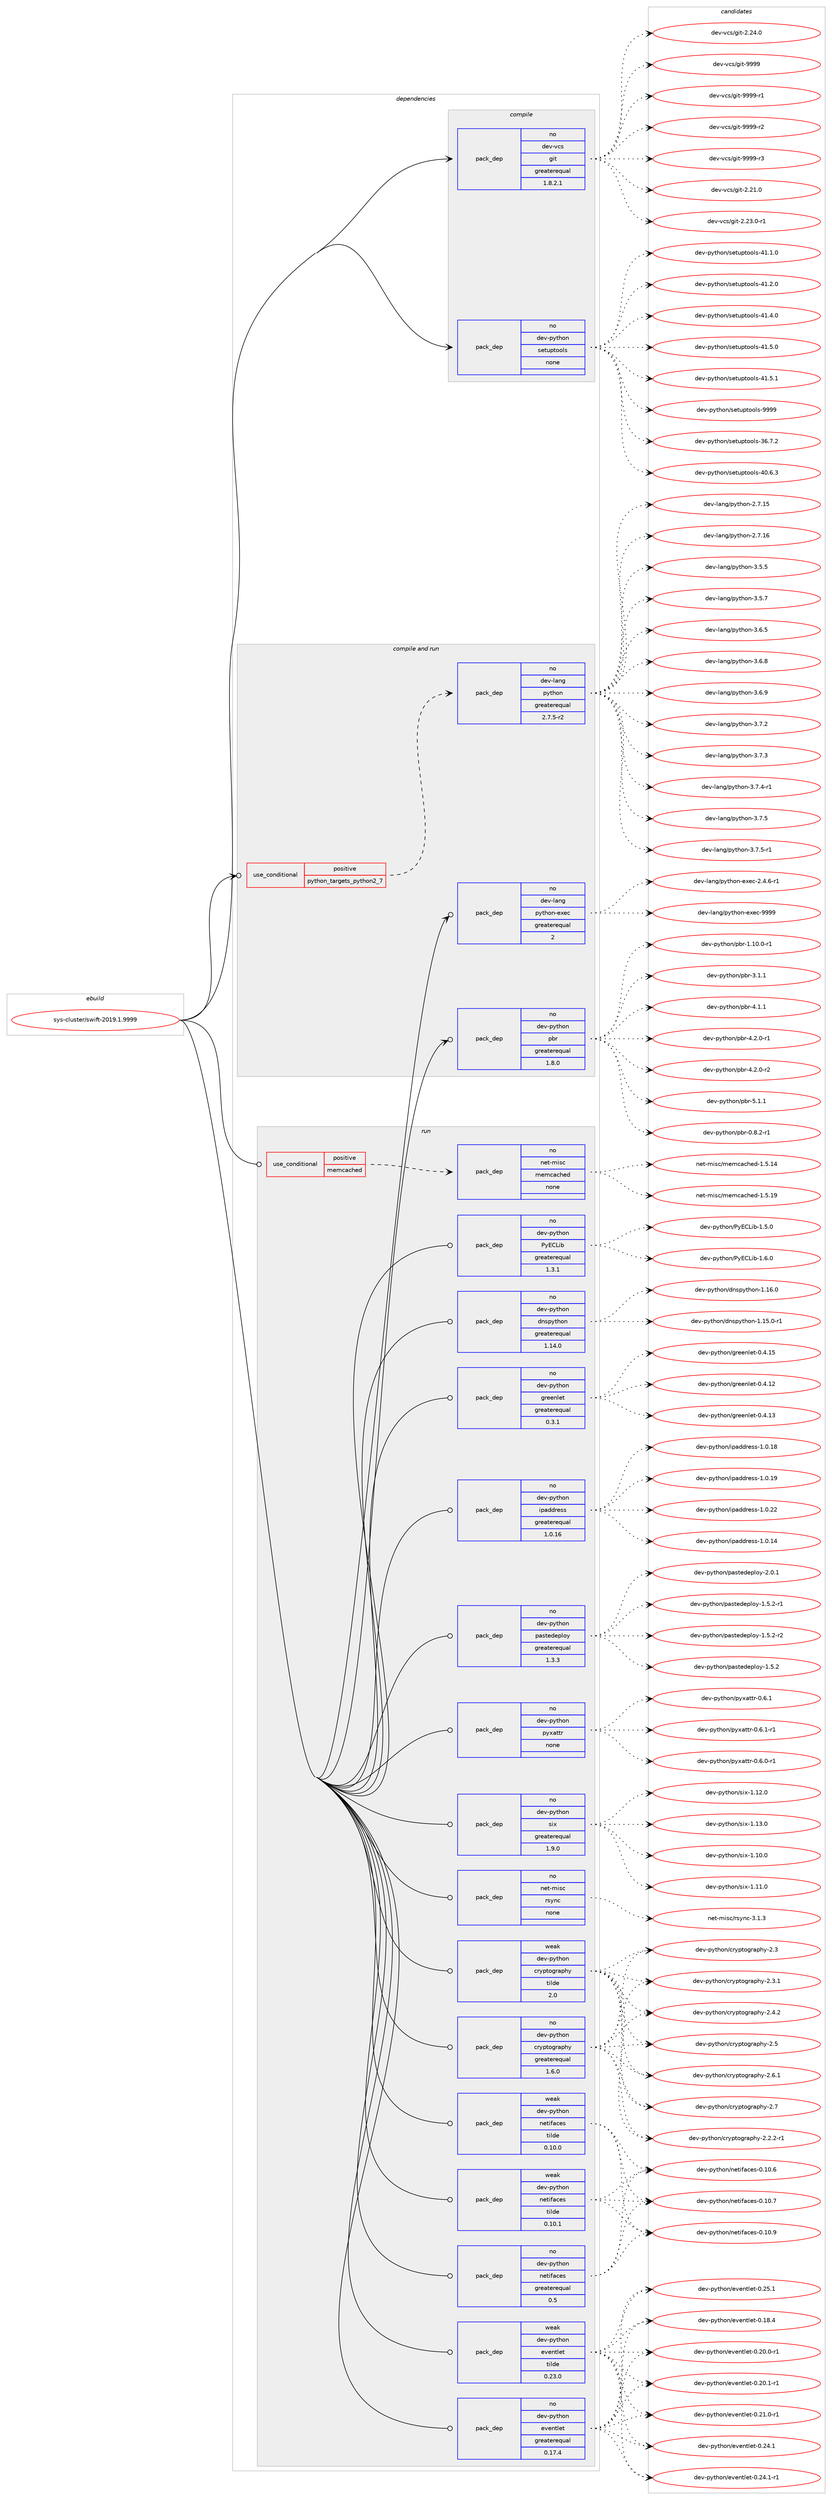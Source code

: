 digraph prolog {

# *************
# Graph options
# *************

newrank=true;
concentrate=true;
compound=true;
graph [rankdir=LR,fontname=Helvetica,fontsize=10,ranksep=1.5];#, ranksep=2.5, nodesep=0.2];
edge  [arrowhead=vee];
node  [fontname=Helvetica,fontsize=10];

# **********
# The ebuild
# **********

subgraph cluster_leftcol {
color=gray;
rank=same;
label=<<i>ebuild</i>>;
id [label="sys-cluster/swift-2019.1.9999", color=red, width=4, href="../sys-cluster/swift-2019.1.9999.svg"];
}

# ****************
# The dependencies
# ****************

subgraph cluster_midcol {
color=gray;
label=<<i>dependencies</i>>;
subgraph cluster_compile {
fillcolor="#eeeeee";
style=filled;
label=<<i>compile</i>>;
subgraph pack658899 {
dependency887912 [label=<<TABLE BORDER="0" CELLBORDER="1" CELLSPACING="0" CELLPADDING="4" WIDTH="220"><TR><TD ROWSPAN="6" CELLPADDING="30">pack_dep</TD></TR><TR><TD WIDTH="110">no</TD></TR><TR><TD>dev-python</TD></TR><TR><TD>setuptools</TD></TR><TR><TD>none</TD></TR><TR><TD></TD></TR></TABLE>>, shape=none, color=blue];
}
id:e -> dependency887912:w [weight=20,style="solid",arrowhead="vee"];
subgraph pack658900 {
dependency887913 [label=<<TABLE BORDER="0" CELLBORDER="1" CELLSPACING="0" CELLPADDING="4" WIDTH="220"><TR><TD ROWSPAN="6" CELLPADDING="30">pack_dep</TD></TR><TR><TD WIDTH="110">no</TD></TR><TR><TD>dev-vcs</TD></TR><TR><TD>git</TD></TR><TR><TD>greaterequal</TD></TR><TR><TD>1.8.2.1</TD></TR></TABLE>>, shape=none, color=blue];
}
id:e -> dependency887913:w [weight=20,style="solid",arrowhead="vee"];
}
subgraph cluster_compileandrun {
fillcolor="#eeeeee";
style=filled;
label=<<i>compile and run</i>>;
subgraph cond213473 {
dependency887914 [label=<<TABLE BORDER="0" CELLBORDER="1" CELLSPACING="0" CELLPADDING="4"><TR><TD ROWSPAN="3" CELLPADDING="10">use_conditional</TD></TR><TR><TD>positive</TD></TR><TR><TD>python_targets_python2_7</TD></TR></TABLE>>, shape=none, color=red];
subgraph pack658901 {
dependency887915 [label=<<TABLE BORDER="0" CELLBORDER="1" CELLSPACING="0" CELLPADDING="4" WIDTH="220"><TR><TD ROWSPAN="6" CELLPADDING="30">pack_dep</TD></TR><TR><TD WIDTH="110">no</TD></TR><TR><TD>dev-lang</TD></TR><TR><TD>python</TD></TR><TR><TD>greaterequal</TD></TR><TR><TD>2.7.5-r2</TD></TR></TABLE>>, shape=none, color=blue];
}
dependency887914:e -> dependency887915:w [weight=20,style="dashed",arrowhead="vee"];
}
id:e -> dependency887914:w [weight=20,style="solid",arrowhead="odotvee"];
subgraph pack658902 {
dependency887916 [label=<<TABLE BORDER="0" CELLBORDER="1" CELLSPACING="0" CELLPADDING="4" WIDTH="220"><TR><TD ROWSPAN="6" CELLPADDING="30">pack_dep</TD></TR><TR><TD WIDTH="110">no</TD></TR><TR><TD>dev-lang</TD></TR><TR><TD>python-exec</TD></TR><TR><TD>greaterequal</TD></TR><TR><TD>2</TD></TR></TABLE>>, shape=none, color=blue];
}
id:e -> dependency887916:w [weight=20,style="solid",arrowhead="odotvee"];
subgraph pack658903 {
dependency887917 [label=<<TABLE BORDER="0" CELLBORDER="1" CELLSPACING="0" CELLPADDING="4" WIDTH="220"><TR><TD ROWSPAN="6" CELLPADDING="30">pack_dep</TD></TR><TR><TD WIDTH="110">no</TD></TR><TR><TD>dev-python</TD></TR><TR><TD>pbr</TD></TR><TR><TD>greaterequal</TD></TR><TR><TD>1.8.0</TD></TR></TABLE>>, shape=none, color=blue];
}
id:e -> dependency887917:w [weight=20,style="solid",arrowhead="odotvee"];
}
subgraph cluster_run {
fillcolor="#eeeeee";
style=filled;
label=<<i>run</i>>;
subgraph cond213474 {
dependency887918 [label=<<TABLE BORDER="0" CELLBORDER="1" CELLSPACING="0" CELLPADDING="4"><TR><TD ROWSPAN="3" CELLPADDING="10">use_conditional</TD></TR><TR><TD>positive</TD></TR><TR><TD>memcached</TD></TR></TABLE>>, shape=none, color=red];
subgraph pack658904 {
dependency887919 [label=<<TABLE BORDER="0" CELLBORDER="1" CELLSPACING="0" CELLPADDING="4" WIDTH="220"><TR><TD ROWSPAN="6" CELLPADDING="30">pack_dep</TD></TR><TR><TD WIDTH="110">no</TD></TR><TR><TD>net-misc</TD></TR><TR><TD>memcached</TD></TR><TR><TD>none</TD></TR><TR><TD></TD></TR></TABLE>>, shape=none, color=blue];
}
dependency887918:e -> dependency887919:w [weight=20,style="dashed",arrowhead="vee"];
}
id:e -> dependency887918:w [weight=20,style="solid",arrowhead="odot"];
subgraph pack658905 {
dependency887920 [label=<<TABLE BORDER="0" CELLBORDER="1" CELLSPACING="0" CELLPADDING="4" WIDTH="220"><TR><TD ROWSPAN="6" CELLPADDING="30">pack_dep</TD></TR><TR><TD WIDTH="110">no</TD></TR><TR><TD>dev-python</TD></TR><TR><TD>PyECLib</TD></TR><TR><TD>greaterequal</TD></TR><TR><TD>1.3.1</TD></TR></TABLE>>, shape=none, color=blue];
}
id:e -> dependency887920:w [weight=20,style="solid",arrowhead="odot"];
subgraph pack658906 {
dependency887921 [label=<<TABLE BORDER="0" CELLBORDER="1" CELLSPACING="0" CELLPADDING="4" WIDTH="220"><TR><TD ROWSPAN="6" CELLPADDING="30">pack_dep</TD></TR><TR><TD WIDTH="110">no</TD></TR><TR><TD>dev-python</TD></TR><TR><TD>cryptography</TD></TR><TR><TD>greaterequal</TD></TR><TR><TD>1.6.0</TD></TR></TABLE>>, shape=none, color=blue];
}
id:e -> dependency887921:w [weight=20,style="solid",arrowhead="odot"];
subgraph pack658907 {
dependency887922 [label=<<TABLE BORDER="0" CELLBORDER="1" CELLSPACING="0" CELLPADDING="4" WIDTH="220"><TR><TD ROWSPAN="6" CELLPADDING="30">pack_dep</TD></TR><TR><TD WIDTH="110">no</TD></TR><TR><TD>dev-python</TD></TR><TR><TD>dnspython</TD></TR><TR><TD>greaterequal</TD></TR><TR><TD>1.14.0</TD></TR></TABLE>>, shape=none, color=blue];
}
id:e -> dependency887922:w [weight=20,style="solid",arrowhead="odot"];
subgraph pack658908 {
dependency887923 [label=<<TABLE BORDER="0" CELLBORDER="1" CELLSPACING="0" CELLPADDING="4" WIDTH="220"><TR><TD ROWSPAN="6" CELLPADDING="30">pack_dep</TD></TR><TR><TD WIDTH="110">no</TD></TR><TR><TD>dev-python</TD></TR><TR><TD>eventlet</TD></TR><TR><TD>greaterequal</TD></TR><TR><TD>0.17.4</TD></TR></TABLE>>, shape=none, color=blue];
}
id:e -> dependency887923:w [weight=20,style="solid",arrowhead="odot"];
subgraph pack658909 {
dependency887924 [label=<<TABLE BORDER="0" CELLBORDER="1" CELLSPACING="0" CELLPADDING="4" WIDTH="220"><TR><TD ROWSPAN="6" CELLPADDING="30">pack_dep</TD></TR><TR><TD WIDTH="110">no</TD></TR><TR><TD>dev-python</TD></TR><TR><TD>greenlet</TD></TR><TR><TD>greaterequal</TD></TR><TR><TD>0.3.1</TD></TR></TABLE>>, shape=none, color=blue];
}
id:e -> dependency887924:w [weight=20,style="solid",arrowhead="odot"];
subgraph pack658910 {
dependency887925 [label=<<TABLE BORDER="0" CELLBORDER="1" CELLSPACING="0" CELLPADDING="4" WIDTH="220"><TR><TD ROWSPAN="6" CELLPADDING="30">pack_dep</TD></TR><TR><TD WIDTH="110">no</TD></TR><TR><TD>dev-python</TD></TR><TR><TD>ipaddress</TD></TR><TR><TD>greaterequal</TD></TR><TR><TD>1.0.16</TD></TR></TABLE>>, shape=none, color=blue];
}
id:e -> dependency887925:w [weight=20,style="solid",arrowhead="odot"];
subgraph pack658911 {
dependency887926 [label=<<TABLE BORDER="0" CELLBORDER="1" CELLSPACING="0" CELLPADDING="4" WIDTH="220"><TR><TD ROWSPAN="6" CELLPADDING="30">pack_dep</TD></TR><TR><TD WIDTH="110">no</TD></TR><TR><TD>dev-python</TD></TR><TR><TD>netifaces</TD></TR><TR><TD>greaterequal</TD></TR><TR><TD>0.5</TD></TR></TABLE>>, shape=none, color=blue];
}
id:e -> dependency887926:w [weight=20,style="solid",arrowhead="odot"];
subgraph pack658912 {
dependency887927 [label=<<TABLE BORDER="0" CELLBORDER="1" CELLSPACING="0" CELLPADDING="4" WIDTH="220"><TR><TD ROWSPAN="6" CELLPADDING="30">pack_dep</TD></TR><TR><TD WIDTH="110">no</TD></TR><TR><TD>dev-python</TD></TR><TR><TD>pastedeploy</TD></TR><TR><TD>greaterequal</TD></TR><TR><TD>1.3.3</TD></TR></TABLE>>, shape=none, color=blue];
}
id:e -> dependency887927:w [weight=20,style="solid",arrowhead="odot"];
subgraph pack658913 {
dependency887928 [label=<<TABLE BORDER="0" CELLBORDER="1" CELLSPACING="0" CELLPADDING="4" WIDTH="220"><TR><TD ROWSPAN="6" CELLPADDING="30">pack_dep</TD></TR><TR><TD WIDTH="110">no</TD></TR><TR><TD>dev-python</TD></TR><TR><TD>pyxattr</TD></TR><TR><TD>none</TD></TR><TR><TD></TD></TR></TABLE>>, shape=none, color=blue];
}
id:e -> dependency887928:w [weight=20,style="solid",arrowhead="odot"];
subgraph pack658914 {
dependency887929 [label=<<TABLE BORDER="0" CELLBORDER="1" CELLSPACING="0" CELLPADDING="4" WIDTH="220"><TR><TD ROWSPAN="6" CELLPADDING="30">pack_dep</TD></TR><TR><TD WIDTH="110">no</TD></TR><TR><TD>dev-python</TD></TR><TR><TD>six</TD></TR><TR><TD>greaterequal</TD></TR><TR><TD>1.9.0</TD></TR></TABLE>>, shape=none, color=blue];
}
id:e -> dependency887929:w [weight=20,style="solid",arrowhead="odot"];
subgraph pack658915 {
dependency887930 [label=<<TABLE BORDER="0" CELLBORDER="1" CELLSPACING="0" CELLPADDING="4" WIDTH="220"><TR><TD ROWSPAN="6" CELLPADDING="30">pack_dep</TD></TR><TR><TD WIDTH="110">no</TD></TR><TR><TD>net-misc</TD></TR><TR><TD>rsync</TD></TR><TR><TD>none</TD></TR><TR><TD></TD></TR></TABLE>>, shape=none, color=blue];
}
id:e -> dependency887930:w [weight=20,style="solid",arrowhead="odot"];
subgraph pack658916 {
dependency887931 [label=<<TABLE BORDER="0" CELLBORDER="1" CELLSPACING="0" CELLPADDING="4" WIDTH="220"><TR><TD ROWSPAN="6" CELLPADDING="30">pack_dep</TD></TR><TR><TD WIDTH="110">weak</TD></TR><TR><TD>dev-python</TD></TR><TR><TD>cryptography</TD></TR><TR><TD>tilde</TD></TR><TR><TD>2.0</TD></TR></TABLE>>, shape=none, color=blue];
}
id:e -> dependency887931:w [weight=20,style="solid",arrowhead="odot"];
subgraph pack658917 {
dependency887932 [label=<<TABLE BORDER="0" CELLBORDER="1" CELLSPACING="0" CELLPADDING="4" WIDTH="220"><TR><TD ROWSPAN="6" CELLPADDING="30">pack_dep</TD></TR><TR><TD WIDTH="110">weak</TD></TR><TR><TD>dev-python</TD></TR><TR><TD>eventlet</TD></TR><TR><TD>tilde</TD></TR><TR><TD>0.23.0</TD></TR></TABLE>>, shape=none, color=blue];
}
id:e -> dependency887932:w [weight=20,style="solid",arrowhead="odot"];
subgraph pack658918 {
dependency887933 [label=<<TABLE BORDER="0" CELLBORDER="1" CELLSPACING="0" CELLPADDING="4" WIDTH="220"><TR><TD ROWSPAN="6" CELLPADDING="30">pack_dep</TD></TR><TR><TD WIDTH="110">weak</TD></TR><TR><TD>dev-python</TD></TR><TR><TD>netifaces</TD></TR><TR><TD>tilde</TD></TR><TR><TD>0.10.0</TD></TR></TABLE>>, shape=none, color=blue];
}
id:e -> dependency887933:w [weight=20,style="solid",arrowhead="odot"];
subgraph pack658919 {
dependency887934 [label=<<TABLE BORDER="0" CELLBORDER="1" CELLSPACING="0" CELLPADDING="4" WIDTH="220"><TR><TD ROWSPAN="6" CELLPADDING="30">pack_dep</TD></TR><TR><TD WIDTH="110">weak</TD></TR><TR><TD>dev-python</TD></TR><TR><TD>netifaces</TD></TR><TR><TD>tilde</TD></TR><TR><TD>0.10.1</TD></TR></TABLE>>, shape=none, color=blue];
}
id:e -> dependency887934:w [weight=20,style="solid",arrowhead="odot"];
}
}

# **************
# The candidates
# **************

subgraph cluster_choices {
rank=same;
color=gray;
label=<<i>candidates</i>>;

subgraph choice658899 {
color=black;
nodesep=1;
choice100101118451121211161041111104711510111611711211611111110811545515446554650 [label="dev-python/setuptools-36.7.2", color=red, width=4,href="../dev-python/setuptools-36.7.2.svg"];
choice100101118451121211161041111104711510111611711211611111110811545524846544651 [label="dev-python/setuptools-40.6.3", color=red, width=4,href="../dev-python/setuptools-40.6.3.svg"];
choice100101118451121211161041111104711510111611711211611111110811545524946494648 [label="dev-python/setuptools-41.1.0", color=red, width=4,href="../dev-python/setuptools-41.1.0.svg"];
choice100101118451121211161041111104711510111611711211611111110811545524946504648 [label="dev-python/setuptools-41.2.0", color=red, width=4,href="../dev-python/setuptools-41.2.0.svg"];
choice100101118451121211161041111104711510111611711211611111110811545524946524648 [label="dev-python/setuptools-41.4.0", color=red, width=4,href="../dev-python/setuptools-41.4.0.svg"];
choice100101118451121211161041111104711510111611711211611111110811545524946534648 [label="dev-python/setuptools-41.5.0", color=red, width=4,href="../dev-python/setuptools-41.5.0.svg"];
choice100101118451121211161041111104711510111611711211611111110811545524946534649 [label="dev-python/setuptools-41.5.1", color=red, width=4,href="../dev-python/setuptools-41.5.1.svg"];
choice10010111845112121116104111110471151011161171121161111111081154557575757 [label="dev-python/setuptools-9999", color=red, width=4,href="../dev-python/setuptools-9999.svg"];
dependency887912:e -> choice100101118451121211161041111104711510111611711211611111110811545515446554650:w [style=dotted,weight="100"];
dependency887912:e -> choice100101118451121211161041111104711510111611711211611111110811545524846544651:w [style=dotted,weight="100"];
dependency887912:e -> choice100101118451121211161041111104711510111611711211611111110811545524946494648:w [style=dotted,weight="100"];
dependency887912:e -> choice100101118451121211161041111104711510111611711211611111110811545524946504648:w [style=dotted,weight="100"];
dependency887912:e -> choice100101118451121211161041111104711510111611711211611111110811545524946524648:w [style=dotted,weight="100"];
dependency887912:e -> choice100101118451121211161041111104711510111611711211611111110811545524946534648:w [style=dotted,weight="100"];
dependency887912:e -> choice100101118451121211161041111104711510111611711211611111110811545524946534649:w [style=dotted,weight="100"];
dependency887912:e -> choice10010111845112121116104111110471151011161171121161111111081154557575757:w [style=dotted,weight="100"];
}
subgraph choice658900 {
color=black;
nodesep=1;
choice10010111845118991154710310511645504650494648 [label="dev-vcs/git-2.21.0", color=red, width=4,href="../dev-vcs/git-2.21.0.svg"];
choice100101118451189911547103105116455046505146484511449 [label="dev-vcs/git-2.23.0-r1", color=red, width=4,href="../dev-vcs/git-2.23.0-r1.svg"];
choice10010111845118991154710310511645504650524648 [label="dev-vcs/git-2.24.0", color=red, width=4,href="../dev-vcs/git-2.24.0.svg"];
choice1001011184511899115471031051164557575757 [label="dev-vcs/git-9999", color=red, width=4,href="../dev-vcs/git-9999.svg"];
choice10010111845118991154710310511645575757574511449 [label="dev-vcs/git-9999-r1", color=red, width=4,href="../dev-vcs/git-9999-r1.svg"];
choice10010111845118991154710310511645575757574511450 [label="dev-vcs/git-9999-r2", color=red, width=4,href="../dev-vcs/git-9999-r2.svg"];
choice10010111845118991154710310511645575757574511451 [label="dev-vcs/git-9999-r3", color=red, width=4,href="../dev-vcs/git-9999-r3.svg"];
dependency887913:e -> choice10010111845118991154710310511645504650494648:w [style=dotted,weight="100"];
dependency887913:e -> choice100101118451189911547103105116455046505146484511449:w [style=dotted,weight="100"];
dependency887913:e -> choice10010111845118991154710310511645504650524648:w [style=dotted,weight="100"];
dependency887913:e -> choice1001011184511899115471031051164557575757:w [style=dotted,weight="100"];
dependency887913:e -> choice10010111845118991154710310511645575757574511449:w [style=dotted,weight="100"];
dependency887913:e -> choice10010111845118991154710310511645575757574511450:w [style=dotted,weight="100"];
dependency887913:e -> choice10010111845118991154710310511645575757574511451:w [style=dotted,weight="100"];
}
subgraph choice658901 {
color=black;
nodesep=1;
choice10010111845108971101034711212111610411111045504655464953 [label="dev-lang/python-2.7.15", color=red, width=4,href="../dev-lang/python-2.7.15.svg"];
choice10010111845108971101034711212111610411111045504655464954 [label="dev-lang/python-2.7.16", color=red, width=4,href="../dev-lang/python-2.7.16.svg"];
choice100101118451089711010347112121116104111110455146534653 [label="dev-lang/python-3.5.5", color=red, width=4,href="../dev-lang/python-3.5.5.svg"];
choice100101118451089711010347112121116104111110455146534655 [label="dev-lang/python-3.5.7", color=red, width=4,href="../dev-lang/python-3.5.7.svg"];
choice100101118451089711010347112121116104111110455146544653 [label="dev-lang/python-3.6.5", color=red, width=4,href="../dev-lang/python-3.6.5.svg"];
choice100101118451089711010347112121116104111110455146544656 [label="dev-lang/python-3.6.8", color=red, width=4,href="../dev-lang/python-3.6.8.svg"];
choice100101118451089711010347112121116104111110455146544657 [label="dev-lang/python-3.6.9", color=red, width=4,href="../dev-lang/python-3.6.9.svg"];
choice100101118451089711010347112121116104111110455146554650 [label="dev-lang/python-3.7.2", color=red, width=4,href="../dev-lang/python-3.7.2.svg"];
choice100101118451089711010347112121116104111110455146554651 [label="dev-lang/python-3.7.3", color=red, width=4,href="../dev-lang/python-3.7.3.svg"];
choice1001011184510897110103471121211161041111104551465546524511449 [label="dev-lang/python-3.7.4-r1", color=red, width=4,href="../dev-lang/python-3.7.4-r1.svg"];
choice100101118451089711010347112121116104111110455146554653 [label="dev-lang/python-3.7.5", color=red, width=4,href="../dev-lang/python-3.7.5.svg"];
choice1001011184510897110103471121211161041111104551465546534511449 [label="dev-lang/python-3.7.5-r1", color=red, width=4,href="../dev-lang/python-3.7.5-r1.svg"];
dependency887915:e -> choice10010111845108971101034711212111610411111045504655464953:w [style=dotted,weight="100"];
dependency887915:e -> choice10010111845108971101034711212111610411111045504655464954:w [style=dotted,weight="100"];
dependency887915:e -> choice100101118451089711010347112121116104111110455146534653:w [style=dotted,weight="100"];
dependency887915:e -> choice100101118451089711010347112121116104111110455146534655:w [style=dotted,weight="100"];
dependency887915:e -> choice100101118451089711010347112121116104111110455146544653:w [style=dotted,weight="100"];
dependency887915:e -> choice100101118451089711010347112121116104111110455146544656:w [style=dotted,weight="100"];
dependency887915:e -> choice100101118451089711010347112121116104111110455146544657:w [style=dotted,weight="100"];
dependency887915:e -> choice100101118451089711010347112121116104111110455146554650:w [style=dotted,weight="100"];
dependency887915:e -> choice100101118451089711010347112121116104111110455146554651:w [style=dotted,weight="100"];
dependency887915:e -> choice1001011184510897110103471121211161041111104551465546524511449:w [style=dotted,weight="100"];
dependency887915:e -> choice100101118451089711010347112121116104111110455146554653:w [style=dotted,weight="100"];
dependency887915:e -> choice1001011184510897110103471121211161041111104551465546534511449:w [style=dotted,weight="100"];
}
subgraph choice658902 {
color=black;
nodesep=1;
choice10010111845108971101034711212111610411111045101120101994550465246544511449 [label="dev-lang/python-exec-2.4.6-r1", color=red, width=4,href="../dev-lang/python-exec-2.4.6-r1.svg"];
choice10010111845108971101034711212111610411111045101120101994557575757 [label="dev-lang/python-exec-9999", color=red, width=4,href="../dev-lang/python-exec-9999.svg"];
dependency887916:e -> choice10010111845108971101034711212111610411111045101120101994550465246544511449:w [style=dotted,weight="100"];
dependency887916:e -> choice10010111845108971101034711212111610411111045101120101994557575757:w [style=dotted,weight="100"];
}
subgraph choice658903 {
color=black;
nodesep=1;
choice1001011184511212111610411111047112981144548465646504511449 [label="dev-python/pbr-0.8.2-r1", color=red, width=4,href="../dev-python/pbr-0.8.2-r1.svg"];
choice100101118451121211161041111104711298114454946494846484511449 [label="dev-python/pbr-1.10.0-r1", color=red, width=4,href="../dev-python/pbr-1.10.0-r1.svg"];
choice100101118451121211161041111104711298114455146494649 [label="dev-python/pbr-3.1.1", color=red, width=4,href="../dev-python/pbr-3.1.1.svg"];
choice100101118451121211161041111104711298114455246494649 [label="dev-python/pbr-4.1.1", color=red, width=4,href="../dev-python/pbr-4.1.1.svg"];
choice1001011184511212111610411111047112981144552465046484511449 [label="dev-python/pbr-4.2.0-r1", color=red, width=4,href="../dev-python/pbr-4.2.0-r1.svg"];
choice1001011184511212111610411111047112981144552465046484511450 [label="dev-python/pbr-4.2.0-r2", color=red, width=4,href="../dev-python/pbr-4.2.0-r2.svg"];
choice100101118451121211161041111104711298114455346494649 [label="dev-python/pbr-5.1.1", color=red, width=4,href="../dev-python/pbr-5.1.1.svg"];
dependency887917:e -> choice1001011184511212111610411111047112981144548465646504511449:w [style=dotted,weight="100"];
dependency887917:e -> choice100101118451121211161041111104711298114454946494846484511449:w [style=dotted,weight="100"];
dependency887917:e -> choice100101118451121211161041111104711298114455146494649:w [style=dotted,weight="100"];
dependency887917:e -> choice100101118451121211161041111104711298114455246494649:w [style=dotted,weight="100"];
dependency887917:e -> choice1001011184511212111610411111047112981144552465046484511449:w [style=dotted,weight="100"];
dependency887917:e -> choice1001011184511212111610411111047112981144552465046484511450:w [style=dotted,weight="100"];
dependency887917:e -> choice100101118451121211161041111104711298114455346494649:w [style=dotted,weight="100"];
}
subgraph choice658904 {
color=black;
nodesep=1;
choice11010111645109105115994710910110999979910410110045494653464952 [label="net-misc/memcached-1.5.14", color=red, width=4,href="../net-misc/memcached-1.5.14.svg"];
choice11010111645109105115994710910110999979910410110045494653464957 [label="net-misc/memcached-1.5.19", color=red, width=4,href="../net-misc/memcached-1.5.19.svg"];
dependency887919:e -> choice11010111645109105115994710910110999979910410110045494653464952:w [style=dotted,weight="100"];
dependency887919:e -> choice11010111645109105115994710910110999979910410110045494653464957:w [style=dotted,weight="100"];
}
subgraph choice658905 {
color=black;
nodesep=1;
choice10010111845112121116104111110478012169677610598454946534648 [label="dev-python/PyECLib-1.5.0", color=red, width=4,href="../dev-python/PyECLib-1.5.0.svg"];
choice10010111845112121116104111110478012169677610598454946544648 [label="dev-python/PyECLib-1.6.0", color=red, width=4,href="../dev-python/PyECLib-1.6.0.svg"];
dependency887920:e -> choice10010111845112121116104111110478012169677610598454946534648:w [style=dotted,weight="100"];
dependency887920:e -> choice10010111845112121116104111110478012169677610598454946544648:w [style=dotted,weight="100"];
}
subgraph choice658906 {
color=black;
nodesep=1;
choice100101118451121211161041111104799114121112116111103114971121041214550465046504511449 [label="dev-python/cryptography-2.2.2-r1", color=red, width=4,href="../dev-python/cryptography-2.2.2-r1.svg"];
choice1001011184511212111610411111047991141211121161111031149711210412145504651 [label="dev-python/cryptography-2.3", color=red, width=4,href="../dev-python/cryptography-2.3.svg"];
choice10010111845112121116104111110479911412111211611110311497112104121455046514649 [label="dev-python/cryptography-2.3.1", color=red, width=4,href="../dev-python/cryptography-2.3.1.svg"];
choice10010111845112121116104111110479911412111211611110311497112104121455046524650 [label="dev-python/cryptography-2.4.2", color=red, width=4,href="../dev-python/cryptography-2.4.2.svg"];
choice1001011184511212111610411111047991141211121161111031149711210412145504653 [label="dev-python/cryptography-2.5", color=red, width=4,href="../dev-python/cryptography-2.5.svg"];
choice10010111845112121116104111110479911412111211611110311497112104121455046544649 [label="dev-python/cryptography-2.6.1", color=red, width=4,href="../dev-python/cryptography-2.6.1.svg"];
choice1001011184511212111610411111047991141211121161111031149711210412145504655 [label="dev-python/cryptography-2.7", color=red, width=4,href="../dev-python/cryptography-2.7.svg"];
dependency887921:e -> choice100101118451121211161041111104799114121112116111103114971121041214550465046504511449:w [style=dotted,weight="100"];
dependency887921:e -> choice1001011184511212111610411111047991141211121161111031149711210412145504651:w [style=dotted,weight="100"];
dependency887921:e -> choice10010111845112121116104111110479911412111211611110311497112104121455046514649:w [style=dotted,weight="100"];
dependency887921:e -> choice10010111845112121116104111110479911412111211611110311497112104121455046524650:w [style=dotted,weight="100"];
dependency887921:e -> choice1001011184511212111610411111047991141211121161111031149711210412145504653:w [style=dotted,weight="100"];
dependency887921:e -> choice10010111845112121116104111110479911412111211611110311497112104121455046544649:w [style=dotted,weight="100"];
dependency887921:e -> choice1001011184511212111610411111047991141211121161111031149711210412145504655:w [style=dotted,weight="100"];
}
subgraph choice658907 {
color=black;
nodesep=1;
choice1001011184511212111610411111047100110115112121116104111110454946495346484511449 [label="dev-python/dnspython-1.15.0-r1", color=red, width=4,href="../dev-python/dnspython-1.15.0-r1.svg"];
choice100101118451121211161041111104710011011511212111610411111045494649544648 [label="dev-python/dnspython-1.16.0", color=red, width=4,href="../dev-python/dnspython-1.16.0.svg"];
dependency887922:e -> choice1001011184511212111610411111047100110115112121116104111110454946495346484511449:w [style=dotted,weight="100"];
dependency887922:e -> choice100101118451121211161041111104710011011511212111610411111045494649544648:w [style=dotted,weight="100"];
}
subgraph choice658908 {
color=black;
nodesep=1;
choice100101118451121211161041111104710111810111011610810111645484649564652 [label="dev-python/eventlet-0.18.4", color=red, width=4,href="../dev-python/eventlet-0.18.4.svg"];
choice1001011184511212111610411111047101118101110116108101116454846504846484511449 [label="dev-python/eventlet-0.20.0-r1", color=red, width=4,href="../dev-python/eventlet-0.20.0-r1.svg"];
choice1001011184511212111610411111047101118101110116108101116454846504846494511449 [label="dev-python/eventlet-0.20.1-r1", color=red, width=4,href="../dev-python/eventlet-0.20.1-r1.svg"];
choice1001011184511212111610411111047101118101110116108101116454846504946484511449 [label="dev-python/eventlet-0.21.0-r1", color=red, width=4,href="../dev-python/eventlet-0.21.0-r1.svg"];
choice100101118451121211161041111104710111810111011610810111645484650524649 [label="dev-python/eventlet-0.24.1", color=red, width=4,href="../dev-python/eventlet-0.24.1.svg"];
choice1001011184511212111610411111047101118101110116108101116454846505246494511449 [label="dev-python/eventlet-0.24.1-r1", color=red, width=4,href="../dev-python/eventlet-0.24.1-r1.svg"];
choice100101118451121211161041111104710111810111011610810111645484650534649 [label="dev-python/eventlet-0.25.1", color=red, width=4,href="../dev-python/eventlet-0.25.1.svg"];
dependency887923:e -> choice100101118451121211161041111104710111810111011610810111645484649564652:w [style=dotted,weight="100"];
dependency887923:e -> choice1001011184511212111610411111047101118101110116108101116454846504846484511449:w [style=dotted,weight="100"];
dependency887923:e -> choice1001011184511212111610411111047101118101110116108101116454846504846494511449:w [style=dotted,weight="100"];
dependency887923:e -> choice1001011184511212111610411111047101118101110116108101116454846504946484511449:w [style=dotted,weight="100"];
dependency887923:e -> choice100101118451121211161041111104710111810111011610810111645484650524649:w [style=dotted,weight="100"];
dependency887923:e -> choice1001011184511212111610411111047101118101110116108101116454846505246494511449:w [style=dotted,weight="100"];
dependency887923:e -> choice100101118451121211161041111104710111810111011610810111645484650534649:w [style=dotted,weight="100"];
}
subgraph choice658909 {
color=black;
nodesep=1;
choice100101118451121211161041111104710311410110111010810111645484652464950 [label="dev-python/greenlet-0.4.12", color=red, width=4,href="../dev-python/greenlet-0.4.12.svg"];
choice100101118451121211161041111104710311410110111010810111645484652464951 [label="dev-python/greenlet-0.4.13", color=red, width=4,href="../dev-python/greenlet-0.4.13.svg"];
choice100101118451121211161041111104710311410110111010810111645484652464953 [label="dev-python/greenlet-0.4.15", color=red, width=4,href="../dev-python/greenlet-0.4.15.svg"];
dependency887924:e -> choice100101118451121211161041111104710311410110111010810111645484652464950:w [style=dotted,weight="100"];
dependency887924:e -> choice100101118451121211161041111104710311410110111010810111645484652464951:w [style=dotted,weight="100"];
dependency887924:e -> choice100101118451121211161041111104710311410110111010810111645484652464953:w [style=dotted,weight="100"];
}
subgraph choice658910 {
color=black;
nodesep=1;
choice10010111845112121116104111110471051129710010011410111511545494648464952 [label="dev-python/ipaddress-1.0.14", color=red, width=4,href="../dev-python/ipaddress-1.0.14.svg"];
choice10010111845112121116104111110471051129710010011410111511545494648464956 [label="dev-python/ipaddress-1.0.18", color=red, width=4,href="../dev-python/ipaddress-1.0.18.svg"];
choice10010111845112121116104111110471051129710010011410111511545494648464957 [label="dev-python/ipaddress-1.0.19", color=red, width=4,href="../dev-python/ipaddress-1.0.19.svg"];
choice10010111845112121116104111110471051129710010011410111511545494648465050 [label="dev-python/ipaddress-1.0.22", color=red, width=4,href="../dev-python/ipaddress-1.0.22.svg"];
dependency887925:e -> choice10010111845112121116104111110471051129710010011410111511545494648464952:w [style=dotted,weight="100"];
dependency887925:e -> choice10010111845112121116104111110471051129710010011410111511545494648464956:w [style=dotted,weight="100"];
dependency887925:e -> choice10010111845112121116104111110471051129710010011410111511545494648464957:w [style=dotted,weight="100"];
dependency887925:e -> choice10010111845112121116104111110471051129710010011410111511545494648465050:w [style=dotted,weight="100"];
}
subgraph choice658911 {
color=black;
nodesep=1;
choice1001011184511212111610411111047110101116105102979910111545484649484654 [label="dev-python/netifaces-0.10.6", color=red, width=4,href="../dev-python/netifaces-0.10.6.svg"];
choice1001011184511212111610411111047110101116105102979910111545484649484655 [label="dev-python/netifaces-0.10.7", color=red, width=4,href="../dev-python/netifaces-0.10.7.svg"];
choice1001011184511212111610411111047110101116105102979910111545484649484657 [label="dev-python/netifaces-0.10.9", color=red, width=4,href="../dev-python/netifaces-0.10.9.svg"];
dependency887926:e -> choice1001011184511212111610411111047110101116105102979910111545484649484654:w [style=dotted,weight="100"];
dependency887926:e -> choice1001011184511212111610411111047110101116105102979910111545484649484655:w [style=dotted,weight="100"];
dependency887926:e -> choice1001011184511212111610411111047110101116105102979910111545484649484657:w [style=dotted,weight="100"];
}
subgraph choice658912 {
color=black;
nodesep=1;
choice100101118451121211161041111104711297115116101100101112108111121454946534650 [label="dev-python/pastedeploy-1.5.2", color=red, width=4,href="../dev-python/pastedeploy-1.5.2.svg"];
choice1001011184511212111610411111047112971151161011001011121081111214549465346504511449 [label="dev-python/pastedeploy-1.5.2-r1", color=red, width=4,href="../dev-python/pastedeploy-1.5.2-r1.svg"];
choice1001011184511212111610411111047112971151161011001011121081111214549465346504511450 [label="dev-python/pastedeploy-1.5.2-r2", color=red, width=4,href="../dev-python/pastedeploy-1.5.2-r2.svg"];
choice100101118451121211161041111104711297115116101100101112108111121455046484649 [label="dev-python/pastedeploy-2.0.1", color=red, width=4,href="../dev-python/pastedeploy-2.0.1.svg"];
dependency887927:e -> choice100101118451121211161041111104711297115116101100101112108111121454946534650:w [style=dotted,weight="100"];
dependency887927:e -> choice1001011184511212111610411111047112971151161011001011121081111214549465346504511449:w [style=dotted,weight="100"];
dependency887927:e -> choice1001011184511212111610411111047112971151161011001011121081111214549465346504511450:w [style=dotted,weight="100"];
dependency887927:e -> choice100101118451121211161041111104711297115116101100101112108111121455046484649:w [style=dotted,weight="100"];
}
subgraph choice658913 {
color=black;
nodesep=1;
choice1001011184511212111610411111047112121120971161161144548465446484511449 [label="dev-python/pyxattr-0.6.0-r1", color=red, width=4,href="../dev-python/pyxattr-0.6.0-r1.svg"];
choice100101118451121211161041111104711212112097116116114454846544649 [label="dev-python/pyxattr-0.6.1", color=red, width=4,href="../dev-python/pyxattr-0.6.1.svg"];
choice1001011184511212111610411111047112121120971161161144548465446494511449 [label="dev-python/pyxattr-0.6.1-r1", color=red, width=4,href="../dev-python/pyxattr-0.6.1-r1.svg"];
dependency887928:e -> choice1001011184511212111610411111047112121120971161161144548465446484511449:w [style=dotted,weight="100"];
dependency887928:e -> choice100101118451121211161041111104711212112097116116114454846544649:w [style=dotted,weight="100"];
dependency887928:e -> choice1001011184511212111610411111047112121120971161161144548465446494511449:w [style=dotted,weight="100"];
}
subgraph choice658914 {
color=black;
nodesep=1;
choice100101118451121211161041111104711510512045494649484648 [label="dev-python/six-1.10.0", color=red, width=4,href="../dev-python/six-1.10.0.svg"];
choice100101118451121211161041111104711510512045494649494648 [label="dev-python/six-1.11.0", color=red, width=4,href="../dev-python/six-1.11.0.svg"];
choice100101118451121211161041111104711510512045494649504648 [label="dev-python/six-1.12.0", color=red, width=4,href="../dev-python/six-1.12.0.svg"];
choice100101118451121211161041111104711510512045494649514648 [label="dev-python/six-1.13.0", color=red, width=4,href="../dev-python/six-1.13.0.svg"];
dependency887929:e -> choice100101118451121211161041111104711510512045494649484648:w [style=dotted,weight="100"];
dependency887929:e -> choice100101118451121211161041111104711510512045494649494648:w [style=dotted,weight="100"];
dependency887929:e -> choice100101118451121211161041111104711510512045494649504648:w [style=dotted,weight="100"];
dependency887929:e -> choice100101118451121211161041111104711510512045494649514648:w [style=dotted,weight="100"];
}
subgraph choice658915 {
color=black;
nodesep=1;
choice11010111645109105115994711411512111099455146494651 [label="net-misc/rsync-3.1.3", color=red, width=4,href="../net-misc/rsync-3.1.3.svg"];
dependency887930:e -> choice11010111645109105115994711411512111099455146494651:w [style=dotted,weight="100"];
}
subgraph choice658916 {
color=black;
nodesep=1;
choice100101118451121211161041111104799114121112116111103114971121041214550465046504511449 [label="dev-python/cryptography-2.2.2-r1", color=red, width=4,href="../dev-python/cryptography-2.2.2-r1.svg"];
choice1001011184511212111610411111047991141211121161111031149711210412145504651 [label="dev-python/cryptography-2.3", color=red, width=4,href="../dev-python/cryptography-2.3.svg"];
choice10010111845112121116104111110479911412111211611110311497112104121455046514649 [label="dev-python/cryptography-2.3.1", color=red, width=4,href="../dev-python/cryptography-2.3.1.svg"];
choice10010111845112121116104111110479911412111211611110311497112104121455046524650 [label="dev-python/cryptography-2.4.2", color=red, width=4,href="../dev-python/cryptography-2.4.2.svg"];
choice1001011184511212111610411111047991141211121161111031149711210412145504653 [label="dev-python/cryptography-2.5", color=red, width=4,href="../dev-python/cryptography-2.5.svg"];
choice10010111845112121116104111110479911412111211611110311497112104121455046544649 [label="dev-python/cryptography-2.6.1", color=red, width=4,href="../dev-python/cryptography-2.6.1.svg"];
choice1001011184511212111610411111047991141211121161111031149711210412145504655 [label="dev-python/cryptography-2.7", color=red, width=4,href="../dev-python/cryptography-2.7.svg"];
dependency887931:e -> choice100101118451121211161041111104799114121112116111103114971121041214550465046504511449:w [style=dotted,weight="100"];
dependency887931:e -> choice1001011184511212111610411111047991141211121161111031149711210412145504651:w [style=dotted,weight="100"];
dependency887931:e -> choice10010111845112121116104111110479911412111211611110311497112104121455046514649:w [style=dotted,weight="100"];
dependency887931:e -> choice10010111845112121116104111110479911412111211611110311497112104121455046524650:w [style=dotted,weight="100"];
dependency887931:e -> choice1001011184511212111610411111047991141211121161111031149711210412145504653:w [style=dotted,weight="100"];
dependency887931:e -> choice10010111845112121116104111110479911412111211611110311497112104121455046544649:w [style=dotted,weight="100"];
dependency887931:e -> choice1001011184511212111610411111047991141211121161111031149711210412145504655:w [style=dotted,weight="100"];
}
subgraph choice658917 {
color=black;
nodesep=1;
choice100101118451121211161041111104710111810111011610810111645484649564652 [label="dev-python/eventlet-0.18.4", color=red, width=4,href="../dev-python/eventlet-0.18.4.svg"];
choice1001011184511212111610411111047101118101110116108101116454846504846484511449 [label="dev-python/eventlet-0.20.0-r1", color=red, width=4,href="../dev-python/eventlet-0.20.0-r1.svg"];
choice1001011184511212111610411111047101118101110116108101116454846504846494511449 [label="dev-python/eventlet-0.20.1-r1", color=red, width=4,href="../dev-python/eventlet-0.20.1-r1.svg"];
choice1001011184511212111610411111047101118101110116108101116454846504946484511449 [label="dev-python/eventlet-0.21.0-r1", color=red, width=4,href="../dev-python/eventlet-0.21.0-r1.svg"];
choice100101118451121211161041111104710111810111011610810111645484650524649 [label="dev-python/eventlet-0.24.1", color=red, width=4,href="../dev-python/eventlet-0.24.1.svg"];
choice1001011184511212111610411111047101118101110116108101116454846505246494511449 [label="dev-python/eventlet-0.24.1-r1", color=red, width=4,href="../dev-python/eventlet-0.24.1-r1.svg"];
choice100101118451121211161041111104710111810111011610810111645484650534649 [label="dev-python/eventlet-0.25.1", color=red, width=4,href="../dev-python/eventlet-0.25.1.svg"];
dependency887932:e -> choice100101118451121211161041111104710111810111011610810111645484649564652:w [style=dotted,weight="100"];
dependency887932:e -> choice1001011184511212111610411111047101118101110116108101116454846504846484511449:w [style=dotted,weight="100"];
dependency887932:e -> choice1001011184511212111610411111047101118101110116108101116454846504846494511449:w [style=dotted,weight="100"];
dependency887932:e -> choice1001011184511212111610411111047101118101110116108101116454846504946484511449:w [style=dotted,weight="100"];
dependency887932:e -> choice100101118451121211161041111104710111810111011610810111645484650524649:w [style=dotted,weight="100"];
dependency887932:e -> choice1001011184511212111610411111047101118101110116108101116454846505246494511449:w [style=dotted,weight="100"];
dependency887932:e -> choice100101118451121211161041111104710111810111011610810111645484650534649:w [style=dotted,weight="100"];
}
subgraph choice658918 {
color=black;
nodesep=1;
choice1001011184511212111610411111047110101116105102979910111545484649484654 [label="dev-python/netifaces-0.10.6", color=red, width=4,href="../dev-python/netifaces-0.10.6.svg"];
choice1001011184511212111610411111047110101116105102979910111545484649484655 [label="dev-python/netifaces-0.10.7", color=red, width=4,href="../dev-python/netifaces-0.10.7.svg"];
choice1001011184511212111610411111047110101116105102979910111545484649484657 [label="dev-python/netifaces-0.10.9", color=red, width=4,href="../dev-python/netifaces-0.10.9.svg"];
dependency887933:e -> choice1001011184511212111610411111047110101116105102979910111545484649484654:w [style=dotted,weight="100"];
dependency887933:e -> choice1001011184511212111610411111047110101116105102979910111545484649484655:w [style=dotted,weight="100"];
dependency887933:e -> choice1001011184511212111610411111047110101116105102979910111545484649484657:w [style=dotted,weight="100"];
}
subgraph choice658919 {
color=black;
nodesep=1;
choice1001011184511212111610411111047110101116105102979910111545484649484654 [label="dev-python/netifaces-0.10.6", color=red, width=4,href="../dev-python/netifaces-0.10.6.svg"];
choice1001011184511212111610411111047110101116105102979910111545484649484655 [label="dev-python/netifaces-0.10.7", color=red, width=4,href="../dev-python/netifaces-0.10.7.svg"];
choice1001011184511212111610411111047110101116105102979910111545484649484657 [label="dev-python/netifaces-0.10.9", color=red, width=4,href="../dev-python/netifaces-0.10.9.svg"];
dependency887934:e -> choice1001011184511212111610411111047110101116105102979910111545484649484654:w [style=dotted,weight="100"];
dependency887934:e -> choice1001011184511212111610411111047110101116105102979910111545484649484655:w [style=dotted,weight="100"];
dependency887934:e -> choice1001011184511212111610411111047110101116105102979910111545484649484657:w [style=dotted,weight="100"];
}
}

}

